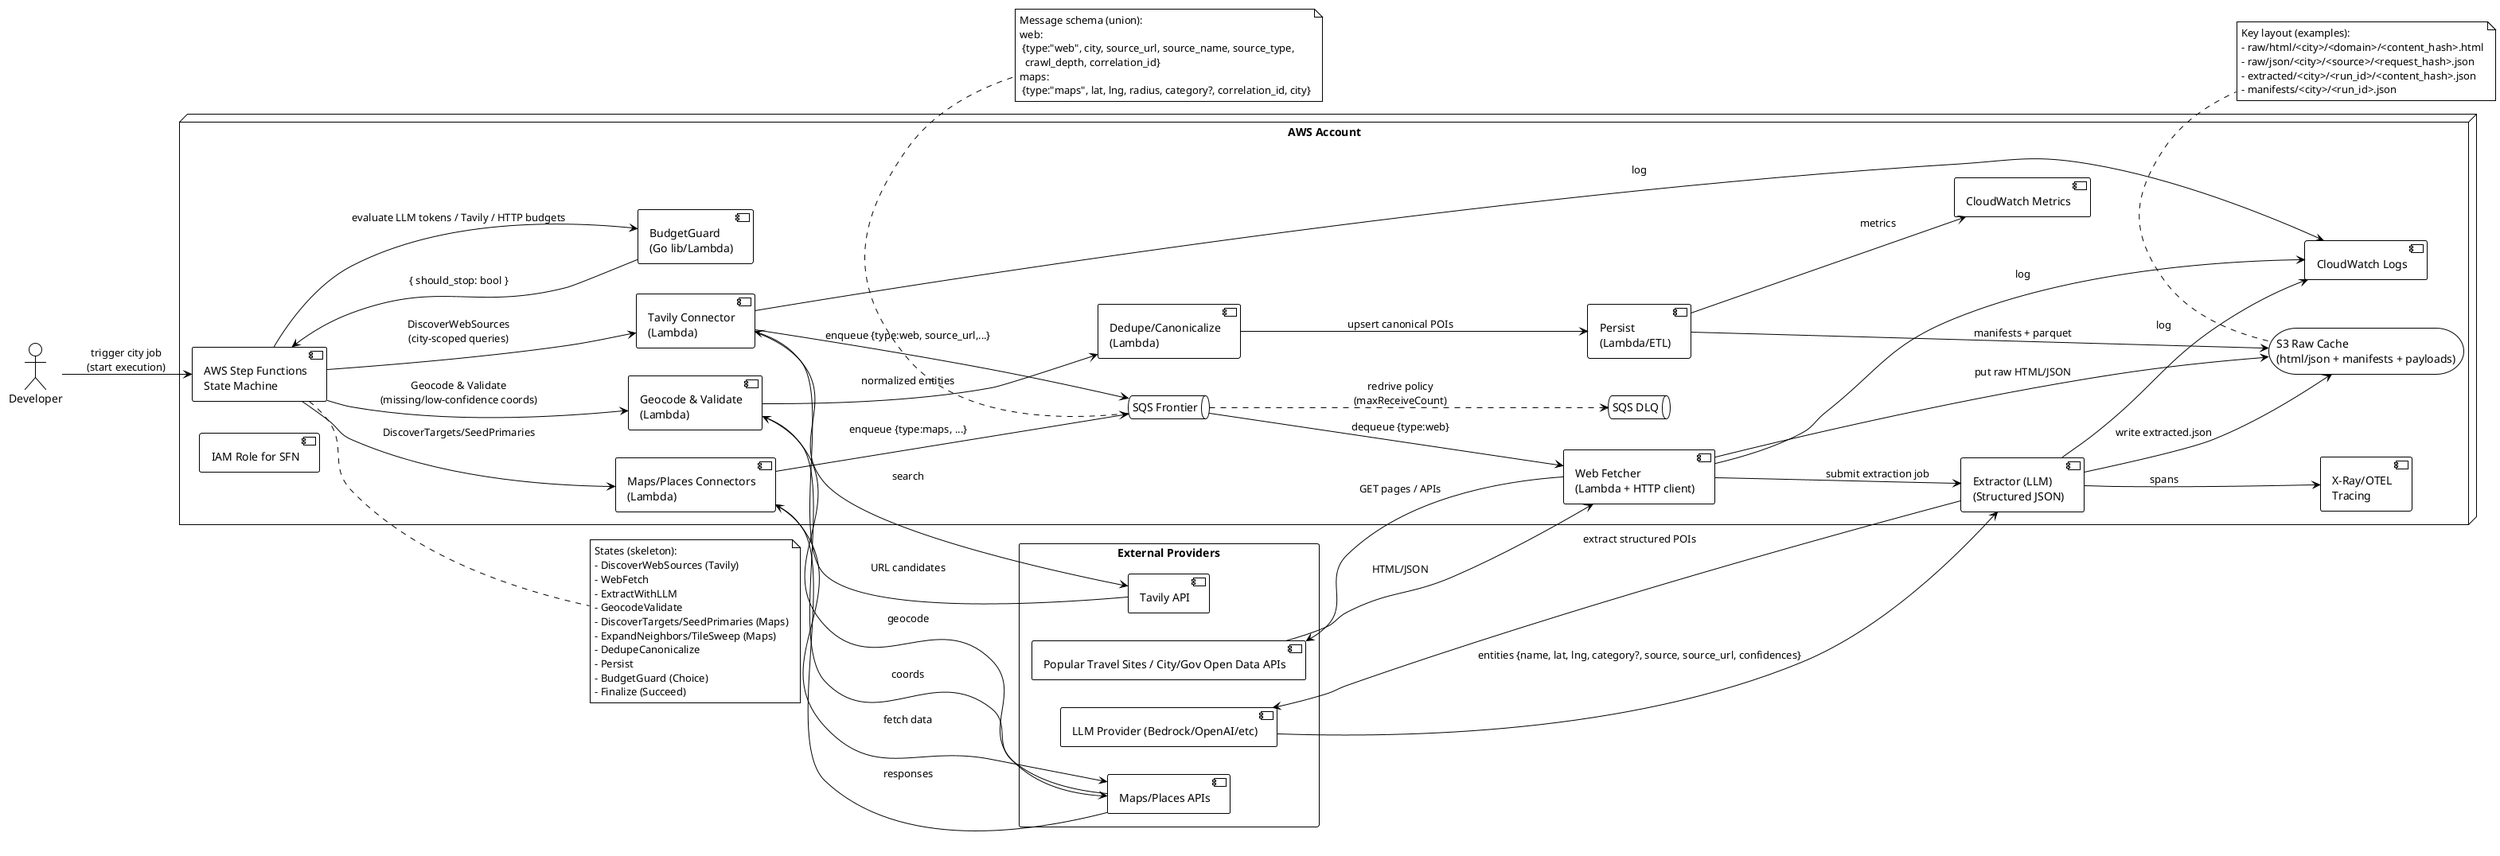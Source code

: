 @startuml
!theme plain
left to right direction

actor Developer as Dev

node "AWS Account" {
  component "AWS Step Functions\nState Machine" as SFN
  queue "SQS Frontier" as SQSFrontier
  queue "SQS DLQ" as SQSDLQ
  storage "S3 Raw Cache\n(html/json + manifests + payloads)" as S3

  component "Tavily Connector\n(Lambda)" as TavilyConn
  component "Web Fetcher\n(Lambda + HTTP client)" as WebFetcher
  component "Extractor (LLM)\n(Structured JSON)" as LLMExtractor
  component "Geocode & Validate\n(Lambda)" as GeoValidate

  component "Maps/Places Connectors\n(Lambda)" as MapsTasks
  component "Dedupe/Canonicalize\n(Lambda)" as Dedupe
  component "Persist\n(Lambda/ETL)" as Persist

  component "BudgetGuard\n(Go lib/Lambda)" as BudgetGuard
  component "CloudWatch Logs" as CWLogs
  component "CloudWatch Metrics" as CWMetrics
  component "X-Ray/OTEL\nTracing" as Tracing
  [IAM Role for SFN] as IAMRole
}

rectangle "External Providers" {
  component "Tavily API" as TavilyAPI
  component "Popular Travel Sites / City/Gov Open Data APIs" as CityAPIs
  component "LLM Provider (Bedrock/OpenAI/etc)" as LLM
  component "Maps/Places APIs" as MapsAPIs
}

Dev --> SFN : trigger city job\n(start execution)

' Discovery paths
SFN --> TavilyConn : DiscoverWebSources\n(city-scoped queries)
TavilyConn --> TavilyAPI : search
TavilyAPI --> TavilyConn : URL candidates
TavilyConn --> SQSFrontier : enqueue {type:web, source_url,...}

SFN --> MapsTasks : DiscoverTargets/SeedPrimaries
MapsTasks --> MapsAPIs : fetch data
MapsAPIs --> MapsTasks : responses
MapsTasks --> SQSFrontier : enqueue {type:maps, ...}

' Web crawling + extraction
SQSFrontier --> WebFetcher : dequeue {type:web}
WebFetcher --> CityAPIs : GET pages / APIs
CityAPIs --> WebFetcher : HTML/JSON
WebFetcher --> S3 : put raw HTML/JSON
WebFetcher --> LLMExtractor : submit extraction job
LLMExtractor --> LLM : extract structured POIs
LLM --> LLMExtractor : entities {name, lat, lng, category?, source, source_url, confidences}
LLMExtractor --> S3 : write extracted.json

' Validation + canonicalization
SFN --> GeoValidate : Geocode & Validate\n(missing/low-confidence coords)
GeoValidate --> MapsAPIs : geocode
MapsAPIs --> GeoValidate : coords
GeoValidate --> Dedupe : normalized entities
Dedupe --> Persist : upsert canonical POIs
Persist --> S3 : manifests + parquet

' Budgeting & observability
SFN --> BudgetGuard : evaluate LLM tokens / Tavily / HTTP budgets
BudgetGuard --> SFN : { should_stop: bool }

' Ops
WebFetcher --> CWLogs : log
LLMExtractor --> CWLogs : log
TavilyConn --> CWLogs : log
Persist --> CWMetrics : metrics
LLMExtractor --> Tracing : spans
SQSFrontier ..> SQSDLQ : redrive policy\n(maxReceiveCount)

' Notes
note right of SFN
States (skeleton):
- DiscoverWebSources (Tavily)
- WebFetch
- ExtractWithLLM
- GeocodeValidate
- DiscoverTargets/SeedPrimaries (Maps)
- ExpandNeighbors/TileSweep (Maps)
- DedupeCanonicalize
- Persist
- BudgetGuard (Choice)
- Finalize (Succeed)
end note

note bottom of S3
Key layout (examples):
- raw/html/<city>/<domain>/<content_hash>.html
- raw/json/<city>/<source>/<request_hash>.json
- extracted/<city>/<run_id>/<content_hash>.json
- manifests/<city>/<run_id>.json
end note

note bottom of SQSFrontier
Message schema (union):
web:
 {type:"web", city, source_url, source_name, source_type,
  crawl_depth, correlation_id}
maps:
 {type:"maps", lat, lng, radius, category?, correlation_id, city}
end note

@enduml